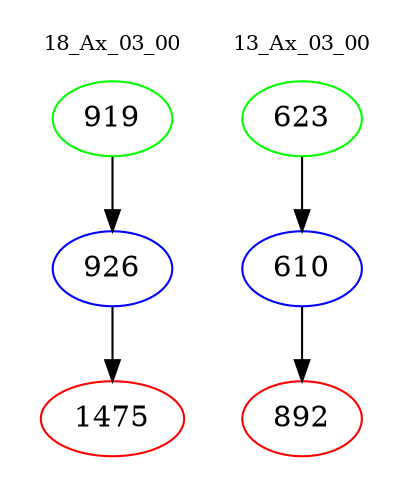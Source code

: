 digraph{
subgraph cluster_0 {
color = white
label = "18_Ax_03_00";
fontsize=10;
T0_919 [label="919", color="green"]
T0_919 -> T0_926 [color="black"]
T0_926 [label="926", color="blue"]
T0_926 -> T0_1475 [color="black"]
T0_1475 [label="1475", color="red"]
}
subgraph cluster_1 {
color = white
label = "13_Ax_03_00";
fontsize=10;
T1_623 [label="623", color="green"]
T1_623 -> T1_610 [color="black"]
T1_610 [label="610", color="blue"]
T1_610 -> T1_892 [color="black"]
T1_892 [label="892", color="red"]
}
}
